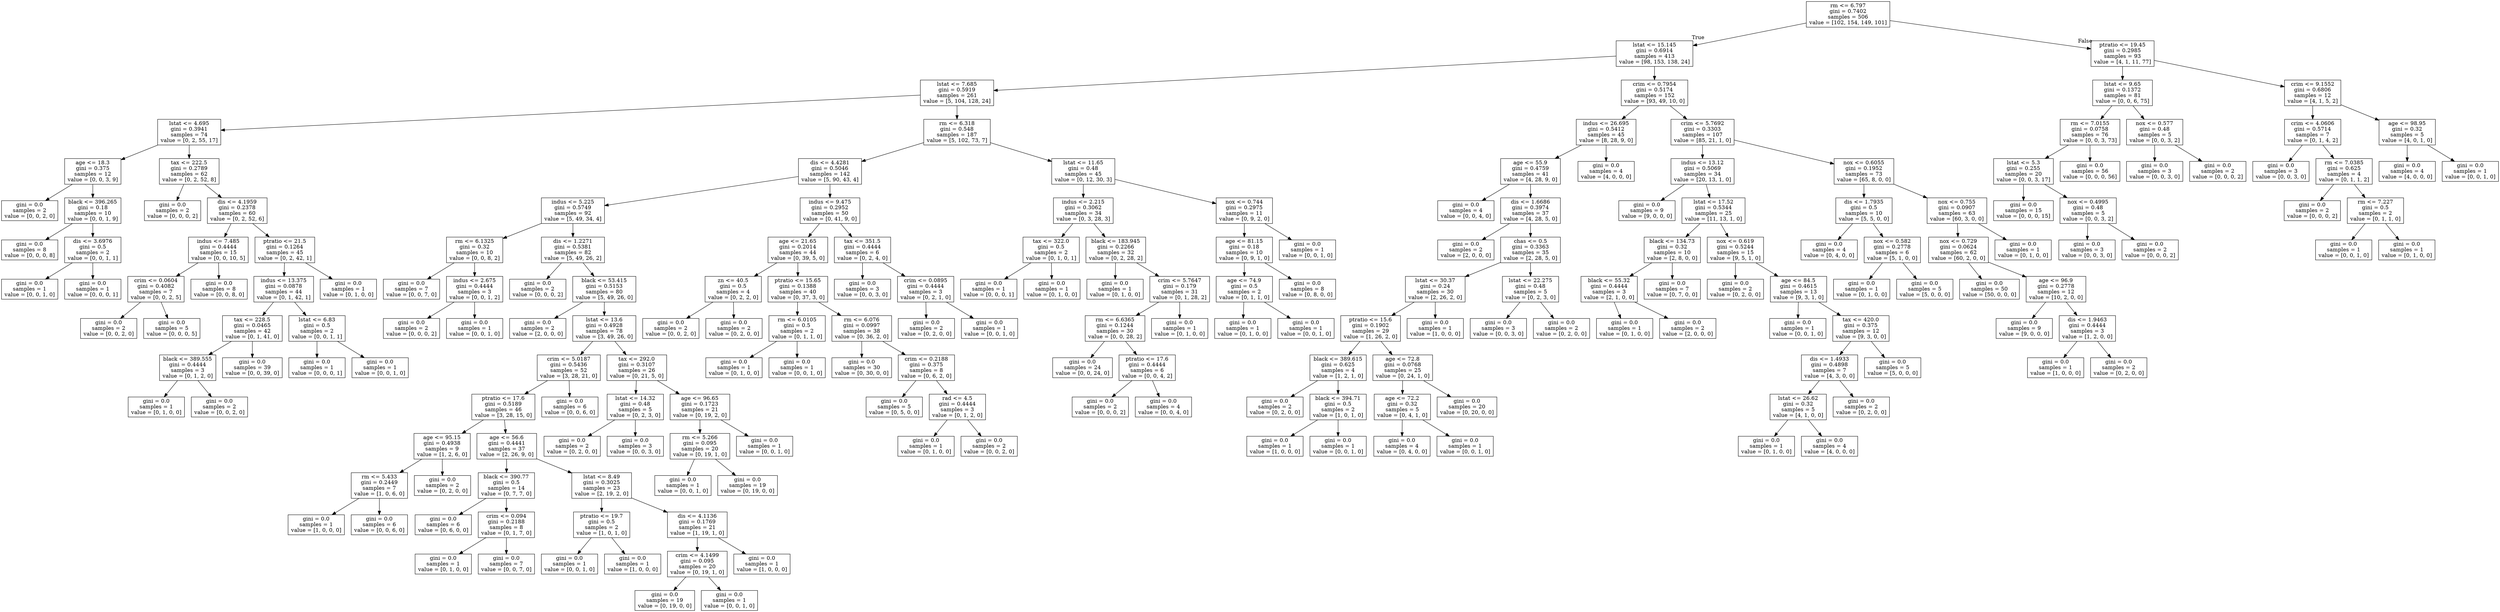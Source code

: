 digraph Tree {
node [shape=box] ;
0 [label="rm <= 6.797\ngini = 0.7402\nsamples = 506\nvalue = [102, 154, 149, 101]"] ;
1 [label="lstat <= 15.145\ngini = 0.6914\nsamples = 413\nvalue = [98, 153, 138, 24]"] ;
0 -> 1 [labeldistance=2.5, labelangle=45, headlabel="True"] ;
2 [label="lstat <= 7.685\ngini = 0.5919\nsamples = 261\nvalue = [5, 104, 128, 24]"] ;
1 -> 2 ;
3 [label="lstat <= 4.695\ngini = 0.3941\nsamples = 74\nvalue = [0, 2, 55, 17]"] ;
2 -> 3 ;
4 [label="age <= 18.3\ngini = 0.375\nsamples = 12\nvalue = [0, 0, 3, 9]"] ;
3 -> 4 ;
5 [label="gini = 0.0\nsamples = 2\nvalue = [0, 0, 2, 0]"] ;
4 -> 5 ;
6 [label="black <= 396.265\ngini = 0.18\nsamples = 10\nvalue = [0, 0, 1, 9]"] ;
4 -> 6 ;
7 [label="gini = 0.0\nsamples = 8\nvalue = [0, 0, 0, 8]"] ;
6 -> 7 ;
8 [label="dis <= 3.6976\ngini = 0.5\nsamples = 2\nvalue = [0, 0, 1, 1]"] ;
6 -> 8 ;
9 [label="gini = 0.0\nsamples = 1\nvalue = [0, 0, 1, 0]"] ;
8 -> 9 ;
10 [label="gini = 0.0\nsamples = 1\nvalue = [0, 0, 0, 1]"] ;
8 -> 10 ;
11 [label="tax <= 222.5\ngini = 0.2789\nsamples = 62\nvalue = [0, 2, 52, 8]"] ;
3 -> 11 ;
12 [label="gini = 0.0\nsamples = 2\nvalue = [0, 0, 0, 2]"] ;
11 -> 12 ;
13 [label="dis <= 4.1959\ngini = 0.2378\nsamples = 60\nvalue = [0, 2, 52, 6]"] ;
11 -> 13 ;
14 [label="indus <= 7.485\ngini = 0.4444\nsamples = 15\nvalue = [0, 0, 10, 5]"] ;
13 -> 14 ;
15 [label="crim <= 0.0604\ngini = 0.4082\nsamples = 7\nvalue = [0, 0, 2, 5]"] ;
14 -> 15 ;
16 [label="gini = 0.0\nsamples = 2\nvalue = [0, 0, 2, 0]"] ;
15 -> 16 ;
17 [label="gini = 0.0\nsamples = 5\nvalue = [0, 0, 0, 5]"] ;
15 -> 17 ;
18 [label="gini = 0.0\nsamples = 8\nvalue = [0, 0, 8, 0]"] ;
14 -> 18 ;
19 [label="ptratio <= 21.5\ngini = 0.1264\nsamples = 45\nvalue = [0, 2, 42, 1]"] ;
13 -> 19 ;
20 [label="indus <= 13.375\ngini = 0.0878\nsamples = 44\nvalue = [0, 1, 42, 1]"] ;
19 -> 20 ;
21 [label="tax <= 228.5\ngini = 0.0465\nsamples = 42\nvalue = [0, 1, 41, 0]"] ;
20 -> 21 ;
22 [label="black <= 389.555\ngini = 0.4444\nsamples = 3\nvalue = [0, 1, 2, 0]"] ;
21 -> 22 ;
23 [label="gini = 0.0\nsamples = 1\nvalue = [0, 1, 0, 0]"] ;
22 -> 23 ;
24 [label="gini = 0.0\nsamples = 2\nvalue = [0, 0, 2, 0]"] ;
22 -> 24 ;
25 [label="gini = 0.0\nsamples = 39\nvalue = [0, 0, 39, 0]"] ;
21 -> 25 ;
26 [label="lstat <= 6.83\ngini = 0.5\nsamples = 2\nvalue = [0, 0, 1, 1]"] ;
20 -> 26 ;
27 [label="gini = 0.0\nsamples = 1\nvalue = [0, 0, 0, 1]"] ;
26 -> 27 ;
28 [label="gini = 0.0\nsamples = 1\nvalue = [0, 0, 1, 0]"] ;
26 -> 28 ;
29 [label="gini = 0.0\nsamples = 1\nvalue = [0, 1, 0, 0]"] ;
19 -> 29 ;
30 [label="rm <= 6.318\ngini = 0.548\nsamples = 187\nvalue = [5, 102, 73, 7]"] ;
2 -> 30 ;
31 [label="dis <= 4.4281\ngini = 0.5046\nsamples = 142\nvalue = [5, 90, 43, 4]"] ;
30 -> 31 ;
32 [label="indus <= 5.225\ngini = 0.5749\nsamples = 92\nvalue = [5, 49, 34, 4]"] ;
31 -> 32 ;
33 [label="rm <= 6.1325\ngini = 0.32\nsamples = 10\nvalue = [0, 0, 8, 2]"] ;
32 -> 33 ;
34 [label="gini = 0.0\nsamples = 7\nvalue = [0, 0, 7, 0]"] ;
33 -> 34 ;
35 [label="indus <= 2.675\ngini = 0.4444\nsamples = 3\nvalue = [0, 0, 1, 2]"] ;
33 -> 35 ;
36 [label="gini = 0.0\nsamples = 2\nvalue = [0, 0, 0, 2]"] ;
35 -> 36 ;
37 [label="gini = 0.0\nsamples = 1\nvalue = [0, 0, 1, 0]"] ;
35 -> 37 ;
38 [label="dis <= 1.2271\ngini = 0.5381\nsamples = 82\nvalue = [5, 49, 26, 2]"] ;
32 -> 38 ;
39 [label="gini = 0.0\nsamples = 2\nvalue = [0, 0, 0, 2]"] ;
38 -> 39 ;
40 [label="black <= 53.415\ngini = 0.5153\nsamples = 80\nvalue = [5, 49, 26, 0]"] ;
38 -> 40 ;
41 [label="gini = 0.0\nsamples = 2\nvalue = [2, 0, 0, 0]"] ;
40 -> 41 ;
42 [label="lstat <= 13.6\ngini = 0.4928\nsamples = 78\nvalue = [3, 49, 26, 0]"] ;
40 -> 42 ;
43 [label="crim <= 5.0187\ngini = 0.5436\nsamples = 52\nvalue = [3, 28, 21, 0]"] ;
42 -> 43 ;
44 [label="ptratio <= 17.6\ngini = 0.5189\nsamples = 46\nvalue = [3, 28, 15, 0]"] ;
43 -> 44 ;
45 [label="age <= 95.15\ngini = 0.4938\nsamples = 9\nvalue = [1, 2, 6, 0]"] ;
44 -> 45 ;
46 [label="rm <= 5.433\ngini = 0.2449\nsamples = 7\nvalue = [1, 0, 6, 0]"] ;
45 -> 46 ;
47 [label="gini = 0.0\nsamples = 1\nvalue = [1, 0, 0, 0]"] ;
46 -> 47 ;
48 [label="gini = 0.0\nsamples = 6\nvalue = [0, 0, 6, 0]"] ;
46 -> 48 ;
49 [label="gini = 0.0\nsamples = 2\nvalue = [0, 2, 0, 0]"] ;
45 -> 49 ;
50 [label="age <= 56.6\ngini = 0.4441\nsamples = 37\nvalue = [2, 26, 9, 0]"] ;
44 -> 50 ;
51 [label="black <= 390.77\ngini = 0.5\nsamples = 14\nvalue = [0, 7, 7, 0]"] ;
50 -> 51 ;
52 [label="gini = 0.0\nsamples = 6\nvalue = [0, 6, 0, 0]"] ;
51 -> 52 ;
53 [label="crim <= 0.094\ngini = 0.2188\nsamples = 8\nvalue = [0, 1, 7, 0]"] ;
51 -> 53 ;
54 [label="gini = 0.0\nsamples = 1\nvalue = [0, 1, 0, 0]"] ;
53 -> 54 ;
55 [label="gini = 0.0\nsamples = 7\nvalue = [0, 0, 7, 0]"] ;
53 -> 55 ;
56 [label="lstat <= 8.49\ngini = 0.3025\nsamples = 23\nvalue = [2, 19, 2, 0]"] ;
50 -> 56 ;
57 [label="ptratio <= 19.7\ngini = 0.5\nsamples = 2\nvalue = [1, 0, 1, 0]"] ;
56 -> 57 ;
58 [label="gini = 0.0\nsamples = 1\nvalue = [0, 0, 1, 0]"] ;
57 -> 58 ;
59 [label="gini = 0.0\nsamples = 1\nvalue = [1, 0, 0, 0]"] ;
57 -> 59 ;
60 [label="dis <= 4.1136\ngini = 0.1769\nsamples = 21\nvalue = [1, 19, 1, 0]"] ;
56 -> 60 ;
61 [label="crim <= 4.1499\ngini = 0.095\nsamples = 20\nvalue = [0, 19, 1, 0]"] ;
60 -> 61 ;
62 [label="gini = 0.0\nsamples = 19\nvalue = [0, 19, 0, 0]"] ;
61 -> 62 ;
63 [label="gini = 0.0\nsamples = 1\nvalue = [0, 0, 1, 0]"] ;
61 -> 63 ;
64 [label="gini = 0.0\nsamples = 1\nvalue = [1, 0, 0, 0]"] ;
60 -> 64 ;
65 [label="gini = 0.0\nsamples = 6\nvalue = [0, 0, 6, 0]"] ;
43 -> 65 ;
66 [label="tax <= 292.0\ngini = 0.3107\nsamples = 26\nvalue = [0, 21, 5, 0]"] ;
42 -> 66 ;
67 [label="lstat <= 14.32\ngini = 0.48\nsamples = 5\nvalue = [0, 2, 3, 0]"] ;
66 -> 67 ;
68 [label="gini = 0.0\nsamples = 2\nvalue = [0, 2, 0, 0]"] ;
67 -> 68 ;
69 [label="gini = 0.0\nsamples = 3\nvalue = [0, 0, 3, 0]"] ;
67 -> 69 ;
70 [label="age <= 96.65\ngini = 0.1723\nsamples = 21\nvalue = [0, 19, 2, 0]"] ;
66 -> 70 ;
71 [label="rm <= 5.266\ngini = 0.095\nsamples = 20\nvalue = [0, 19, 1, 0]"] ;
70 -> 71 ;
72 [label="gini = 0.0\nsamples = 1\nvalue = [0, 0, 1, 0]"] ;
71 -> 72 ;
73 [label="gini = 0.0\nsamples = 19\nvalue = [0, 19, 0, 0]"] ;
71 -> 73 ;
74 [label="gini = 0.0\nsamples = 1\nvalue = [0, 0, 1, 0]"] ;
70 -> 74 ;
75 [label="indus <= 9.475\ngini = 0.2952\nsamples = 50\nvalue = [0, 41, 9, 0]"] ;
31 -> 75 ;
76 [label="age <= 21.65\ngini = 0.2014\nsamples = 44\nvalue = [0, 39, 5, 0]"] ;
75 -> 76 ;
77 [label="zn <= 40.5\ngini = 0.5\nsamples = 4\nvalue = [0, 2, 2, 0]"] ;
76 -> 77 ;
78 [label="gini = 0.0\nsamples = 2\nvalue = [0, 0, 2, 0]"] ;
77 -> 78 ;
79 [label="gini = 0.0\nsamples = 2\nvalue = [0, 2, 0, 0]"] ;
77 -> 79 ;
80 [label="ptratio <= 15.65\ngini = 0.1388\nsamples = 40\nvalue = [0, 37, 3, 0]"] ;
76 -> 80 ;
81 [label="rm <= 6.0105\ngini = 0.5\nsamples = 2\nvalue = [0, 1, 1, 0]"] ;
80 -> 81 ;
82 [label="gini = 0.0\nsamples = 1\nvalue = [0, 1, 0, 0]"] ;
81 -> 82 ;
83 [label="gini = 0.0\nsamples = 1\nvalue = [0, 0, 1, 0]"] ;
81 -> 83 ;
84 [label="rm <= 6.076\ngini = 0.0997\nsamples = 38\nvalue = [0, 36, 2, 0]"] ;
80 -> 84 ;
85 [label="gini = 0.0\nsamples = 30\nvalue = [0, 30, 0, 0]"] ;
84 -> 85 ;
86 [label="crim <= 0.2188\ngini = 0.375\nsamples = 8\nvalue = [0, 6, 2, 0]"] ;
84 -> 86 ;
87 [label="gini = 0.0\nsamples = 5\nvalue = [0, 5, 0, 0]"] ;
86 -> 87 ;
88 [label="rad <= 4.5\ngini = 0.4444\nsamples = 3\nvalue = [0, 1, 2, 0]"] ;
86 -> 88 ;
89 [label="gini = 0.0\nsamples = 1\nvalue = [0, 1, 0, 0]"] ;
88 -> 89 ;
90 [label="gini = 0.0\nsamples = 2\nvalue = [0, 0, 2, 0]"] ;
88 -> 90 ;
91 [label="tax <= 351.5\ngini = 0.4444\nsamples = 6\nvalue = [0, 2, 4, 0]"] ;
75 -> 91 ;
92 [label="gini = 0.0\nsamples = 3\nvalue = [0, 0, 3, 0]"] ;
91 -> 92 ;
93 [label="crim <= 0.0895\ngini = 0.4444\nsamples = 3\nvalue = [0, 2, 1, 0]"] ;
91 -> 93 ;
94 [label="gini = 0.0\nsamples = 2\nvalue = [0, 2, 0, 0]"] ;
93 -> 94 ;
95 [label="gini = 0.0\nsamples = 1\nvalue = [0, 0, 1, 0]"] ;
93 -> 95 ;
96 [label="lstat <= 11.65\ngini = 0.48\nsamples = 45\nvalue = [0, 12, 30, 3]"] ;
30 -> 96 ;
97 [label="indus <= 2.215\ngini = 0.3062\nsamples = 34\nvalue = [0, 3, 28, 3]"] ;
96 -> 97 ;
98 [label="tax <= 322.0\ngini = 0.5\nsamples = 2\nvalue = [0, 1, 0, 1]"] ;
97 -> 98 ;
99 [label="gini = 0.0\nsamples = 1\nvalue = [0, 0, 0, 1]"] ;
98 -> 99 ;
100 [label="gini = 0.0\nsamples = 1\nvalue = [0, 1, 0, 0]"] ;
98 -> 100 ;
101 [label="black <= 183.945\ngini = 0.2266\nsamples = 32\nvalue = [0, 2, 28, 2]"] ;
97 -> 101 ;
102 [label="gini = 0.0\nsamples = 1\nvalue = [0, 1, 0, 0]"] ;
101 -> 102 ;
103 [label="crim <= 5.7647\ngini = 0.179\nsamples = 31\nvalue = [0, 1, 28, 2]"] ;
101 -> 103 ;
104 [label="rm <= 6.6365\ngini = 0.1244\nsamples = 30\nvalue = [0, 0, 28, 2]"] ;
103 -> 104 ;
105 [label="gini = 0.0\nsamples = 24\nvalue = [0, 0, 24, 0]"] ;
104 -> 105 ;
106 [label="ptratio <= 17.6\ngini = 0.4444\nsamples = 6\nvalue = [0, 0, 4, 2]"] ;
104 -> 106 ;
107 [label="gini = 0.0\nsamples = 2\nvalue = [0, 0, 0, 2]"] ;
106 -> 107 ;
108 [label="gini = 0.0\nsamples = 4\nvalue = [0, 0, 4, 0]"] ;
106 -> 108 ;
109 [label="gini = 0.0\nsamples = 1\nvalue = [0, 1, 0, 0]"] ;
103 -> 109 ;
110 [label="nox <= 0.744\ngini = 0.2975\nsamples = 11\nvalue = [0, 9, 2, 0]"] ;
96 -> 110 ;
111 [label="age <= 81.15\ngini = 0.18\nsamples = 10\nvalue = [0, 9, 1, 0]"] ;
110 -> 111 ;
112 [label="age <= 74.9\ngini = 0.5\nsamples = 2\nvalue = [0, 1, 1, 0]"] ;
111 -> 112 ;
113 [label="gini = 0.0\nsamples = 1\nvalue = [0, 1, 0, 0]"] ;
112 -> 113 ;
114 [label="gini = 0.0\nsamples = 1\nvalue = [0, 0, 1, 0]"] ;
112 -> 114 ;
115 [label="gini = 0.0\nsamples = 8\nvalue = [0, 8, 0, 0]"] ;
111 -> 115 ;
116 [label="gini = 0.0\nsamples = 1\nvalue = [0, 0, 1, 0]"] ;
110 -> 116 ;
117 [label="crim <= 0.7954\ngini = 0.5174\nsamples = 152\nvalue = [93, 49, 10, 0]"] ;
1 -> 117 ;
118 [label="indus <= 26.695\ngini = 0.5412\nsamples = 45\nvalue = [8, 28, 9, 0]"] ;
117 -> 118 ;
119 [label="age <= 55.9\ngini = 0.4759\nsamples = 41\nvalue = [4, 28, 9, 0]"] ;
118 -> 119 ;
120 [label="gini = 0.0\nsamples = 4\nvalue = [0, 0, 4, 0]"] ;
119 -> 120 ;
121 [label="dis <= 1.6686\ngini = 0.3974\nsamples = 37\nvalue = [4, 28, 5, 0]"] ;
119 -> 121 ;
122 [label="gini = 0.0\nsamples = 2\nvalue = [2, 0, 0, 0]"] ;
121 -> 122 ;
123 [label="chas <= 0.5\ngini = 0.3363\nsamples = 35\nvalue = [2, 28, 5, 0]"] ;
121 -> 123 ;
124 [label="lstat <= 30.37\ngini = 0.24\nsamples = 30\nvalue = [2, 26, 2, 0]"] ;
123 -> 124 ;
125 [label="ptratio <= 15.6\ngini = 0.1902\nsamples = 29\nvalue = [1, 26, 2, 0]"] ;
124 -> 125 ;
126 [label="black <= 389.615\ngini = 0.625\nsamples = 4\nvalue = [1, 2, 1, 0]"] ;
125 -> 126 ;
127 [label="gini = 0.0\nsamples = 2\nvalue = [0, 2, 0, 0]"] ;
126 -> 127 ;
128 [label="black <= 394.71\ngini = 0.5\nsamples = 2\nvalue = [1, 0, 1, 0]"] ;
126 -> 128 ;
129 [label="gini = 0.0\nsamples = 1\nvalue = [1, 0, 0, 0]"] ;
128 -> 129 ;
130 [label="gini = 0.0\nsamples = 1\nvalue = [0, 0, 1, 0]"] ;
128 -> 130 ;
131 [label="age <= 72.8\ngini = 0.0768\nsamples = 25\nvalue = [0, 24, 1, 0]"] ;
125 -> 131 ;
132 [label="age <= 72.2\ngini = 0.32\nsamples = 5\nvalue = [0, 4, 1, 0]"] ;
131 -> 132 ;
133 [label="gini = 0.0\nsamples = 4\nvalue = [0, 4, 0, 0]"] ;
132 -> 133 ;
134 [label="gini = 0.0\nsamples = 1\nvalue = [0, 0, 1, 0]"] ;
132 -> 134 ;
135 [label="gini = 0.0\nsamples = 20\nvalue = [0, 20, 0, 0]"] ;
131 -> 135 ;
136 [label="gini = 0.0\nsamples = 1\nvalue = [1, 0, 0, 0]"] ;
124 -> 136 ;
137 [label="lstat <= 22.275\ngini = 0.48\nsamples = 5\nvalue = [0, 2, 3, 0]"] ;
123 -> 137 ;
138 [label="gini = 0.0\nsamples = 3\nvalue = [0, 0, 3, 0]"] ;
137 -> 138 ;
139 [label="gini = 0.0\nsamples = 2\nvalue = [0, 2, 0, 0]"] ;
137 -> 139 ;
140 [label="gini = 0.0\nsamples = 4\nvalue = [4, 0, 0, 0]"] ;
118 -> 140 ;
141 [label="crim <= 5.7692\ngini = 0.3303\nsamples = 107\nvalue = [85, 21, 1, 0]"] ;
117 -> 141 ;
142 [label="indus <= 13.12\ngini = 0.5069\nsamples = 34\nvalue = [20, 13, 1, 0]"] ;
141 -> 142 ;
143 [label="gini = 0.0\nsamples = 9\nvalue = [9, 0, 0, 0]"] ;
142 -> 143 ;
144 [label="lstat <= 17.52\ngini = 0.5344\nsamples = 25\nvalue = [11, 13, 1, 0]"] ;
142 -> 144 ;
145 [label="black <= 134.73\ngini = 0.32\nsamples = 10\nvalue = [2, 8, 0, 0]"] ;
144 -> 145 ;
146 [label="black <= 55.32\ngini = 0.4444\nsamples = 3\nvalue = [2, 1, 0, 0]"] ;
145 -> 146 ;
147 [label="gini = 0.0\nsamples = 1\nvalue = [0, 1, 0, 0]"] ;
146 -> 147 ;
148 [label="gini = 0.0\nsamples = 2\nvalue = [2, 0, 0, 0]"] ;
146 -> 148 ;
149 [label="gini = 0.0\nsamples = 7\nvalue = [0, 7, 0, 0]"] ;
145 -> 149 ;
150 [label="nox <= 0.619\ngini = 0.5244\nsamples = 15\nvalue = [9, 5, 1, 0]"] ;
144 -> 150 ;
151 [label="gini = 0.0\nsamples = 2\nvalue = [0, 2, 0, 0]"] ;
150 -> 151 ;
152 [label="age <= 84.5\ngini = 0.4615\nsamples = 13\nvalue = [9, 3, 1, 0]"] ;
150 -> 152 ;
153 [label="gini = 0.0\nsamples = 1\nvalue = [0, 0, 1, 0]"] ;
152 -> 153 ;
154 [label="tax <= 420.0\ngini = 0.375\nsamples = 12\nvalue = [9, 3, 0, 0]"] ;
152 -> 154 ;
155 [label="dis <= 1.4933\ngini = 0.4898\nsamples = 7\nvalue = [4, 3, 0, 0]"] ;
154 -> 155 ;
156 [label="lstat <= 26.62\ngini = 0.32\nsamples = 5\nvalue = [4, 1, 0, 0]"] ;
155 -> 156 ;
157 [label="gini = 0.0\nsamples = 1\nvalue = [0, 1, 0, 0]"] ;
156 -> 157 ;
158 [label="gini = 0.0\nsamples = 4\nvalue = [4, 0, 0, 0]"] ;
156 -> 158 ;
159 [label="gini = 0.0\nsamples = 2\nvalue = [0, 2, 0, 0]"] ;
155 -> 159 ;
160 [label="gini = 0.0\nsamples = 5\nvalue = [5, 0, 0, 0]"] ;
154 -> 160 ;
161 [label="nox <= 0.6055\ngini = 0.1952\nsamples = 73\nvalue = [65, 8, 0, 0]"] ;
141 -> 161 ;
162 [label="dis <= 1.7935\ngini = 0.5\nsamples = 10\nvalue = [5, 5, 0, 0]"] ;
161 -> 162 ;
163 [label="gini = 0.0\nsamples = 4\nvalue = [0, 4, 0, 0]"] ;
162 -> 163 ;
164 [label="nox <= 0.582\ngini = 0.2778\nsamples = 6\nvalue = [5, 1, 0, 0]"] ;
162 -> 164 ;
165 [label="gini = 0.0\nsamples = 1\nvalue = [0, 1, 0, 0]"] ;
164 -> 165 ;
166 [label="gini = 0.0\nsamples = 5\nvalue = [5, 0, 0, 0]"] ;
164 -> 166 ;
167 [label="nox <= 0.755\ngini = 0.0907\nsamples = 63\nvalue = [60, 3, 0, 0]"] ;
161 -> 167 ;
168 [label="nox <= 0.729\ngini = 0.0624\nsamples = 62\nvalue = [60, 2, 0, 0]"] ;
167 -> 168 ;
169 [label="gini = 0.0\nsamples = 50\nvalue = [50, 0, 0, 0]"] ;
168 -> 169 ;
170 [label="age <= 96.9\ngini = 0.2778\nsamples = 12\nvalue = [10, 2, 0, 0]"] ;
168 -> 170 ;
171 [label="gini = 0.0\nsamples = 9\nvalue = [9, 0, 0, 0]"] ;
170 -> 171 ;
172 [label="dis <= 1.9463\ngini = 0.4444\nsamples = 3\nvalue = [1, 2, 0, 0]"] ;
170 -> 172 ;
173 [label="gini = 0.0\nsamples = 1\nvalue = [1, 0, 0, 0]"] ;
172 -> 173 ;
174 [label="gini = 0.0\nsamples = 2\nvalue = [0, 2, 0, 0]"] ;
172 -> 174 ;
175 [label="gini = 0.0\nsamples = 1\nvalue = [0, 1, 0, 0]"] ;
167 -> 175 ;
176 [label="ptratio <= 19.45\ngini = 0.2985\nsamples = 93\nvalue = [4, 1, 11, 77]"] ;
0 -> 176 [labeldistance=2.5, labelangle=-45, headlabel="False"] ;
177 [label="lstat <= 9.65\ngini = 0.1372\nsamples = 81\nvalue = [0, 0, 6, 75]"] ;
176 -> 177 ;
178 [label="rm <= 7.0155\ngini = 0.0758\nsamples = 76\nvalue = [0, 0, 3, 73]"] ;
177 -> 178 ;
179 [label="lstat <= 5.3\ngini = 0.255\nsamples = 20\nvalue = [0, 0, 3, 17]"] ;
178 -> 179 ;
180 [label="gini = 0.0\nsamples = 15\nvalue = [0, 0, 0, 15]"] ;
179 -> 180 ;
181 [label="nox <= 0.4995\ngini = 0.48\nsamples = 5\nvalue = [0, 0, 3, 2]"] ;
179 -> 181 ;
182 [label="gini = 0.0\nsamples = 3\nvalue = [0, 0, 3, 0]"] ;
181 -> 182 ;
183 [label="gini = 0.0\nsamples = 2\nvalue = [0, 0, 0, 2]"] ;
181 -> 183 ;
184 [label="gini = 0.0\nsamples = 56\nvalue = [0, 0, 0, 56]"] ;
178 -> 184 ;
185 [label="nox <= 0.577\ngini = 0.48\nsamples = 5\nvalue = [0, 0, 3, 2]"] ;
177 -> 185 ;
186 [label="gini = 0.0\nsamples = 3\nvalue = [0, 0, 3, 0]"] ;
185 -> 186 ;
187 [label="gini = 0.0\nsamples = 2\nvalue = [0, 0, 0, 2]"] ;
185 -> 187 ;
188 [label="crim <= 9.1552\ngini = 0.6806\nsamples = 12\nvalue = [4, 1, 5, 2]"] ;
176 -> 188 ;
189 [label="crim <= 4.0606\ngini = 0.5714\nsamples = 7\nvalue = [0, 1, 4, 2]"] ;
188 -> 189 ;
190 [label="gini = 0.0\nsamples = 3\nvalue = [0, 0, 3, 0]"] ;
189 -> 190 ;
191 [label="rm <= 7.0385\ngini = 0.625\nsamples = 4\nvalue = [0, 1, 1, 2]"] ;
189 -> 191 ;
192 [label="gini = 0.0\nsamples = 2\nvalue = [0, 0, 0, 2]"] ;
191 -> 192 ;
193 [label="rm <= 7.227\ngini = 0.5\nsamples = 2\nvalue = [0, 1, 1, 0]"] ;
191 -> 193 ;
194 [label="gini = 0.0\nsamples = 1\nvalue = [0, 0, 1, 0]"] ;
193 -> 194 ;
195 [label="gini = 0.0\nsamples = 1\nvalue = [0, 1, 0, 0]"] ;
193 -> 195 ;
196 [label="age <= 98.95\ngini = 0.32\nsamples = 5\nvalue = [4, 0, 1, 0]"] ;
188 -> 196 ;
197 [label="gini = 0.0\nsamples = 4\nvalue = [4, 0, 0, 0]"] ;
196 -> 197 ;
198 [label="gini = 0.0\nsamples = 1\nvalue = [0, 0, 1, 0]"] ;
196 -> 198 ;
}
